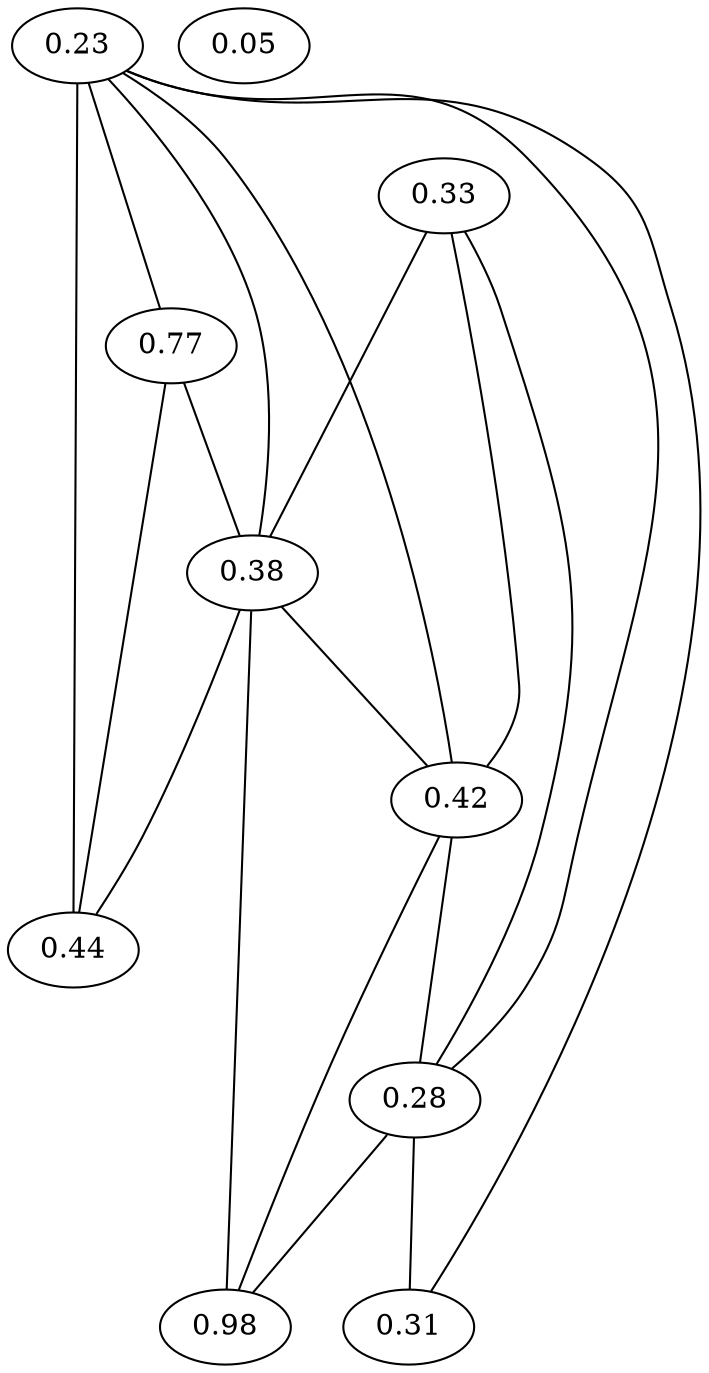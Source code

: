 graph G {
    splines=true;
    overlap=false;
    sep="1.0";
    edge [minlen=2];
    0 [label="0.23"];
    1 [label="0.05"];
    2 [label="0.77"];
    3 [label="0.33"];
    4 [label="0.38"];
    5 [label="0.42"];
    6 [label="0.28"];
    7 [label="0.44"];
    8 [label="0.98"];
    9 [label="0.31"];
    0 -- 2 [weight=0.54];
    0 -- 4 [weight=0.14];
    0 -- 5 [weight=0.19];
    0 -- 6 [weight=0.05];
    0 -- 7 [weight=0.21];
    0 -- 9 [weight=0.08];
    2 -- 4 [weight=0.40];
    2 -- 7 [weight=0.33];
    3 -- 4 [weight=0.04];
    3 -- 5 [weight=0.09];
    3 -- 6 [weight=0.05];
    4 -- 5 [weight=0.05];
    4 -- 7 [weight=0.07];
    4 -- 8 [weight=0.60];
    5 -- 6 [weight=0.14];
    5 -- 8 [weight=0.56];
    6 -- 8 [weight=0.70];
    6 -- 9 [weight=0.03];
}
